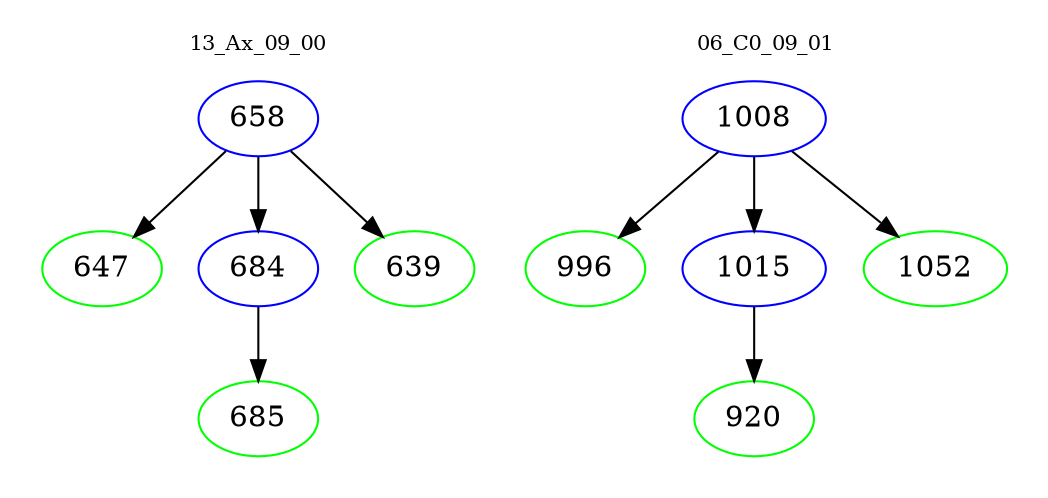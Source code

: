 digraph{
subgraph cluster_0 {
color = white
label = "13_Ax_09_00";
fontsize=10;
T0_658 [label="658", color="blue"]
T0_658 -> T0_647 [color="black"]
T0_647 [label="647", color="green"]
T0_658 -> T0_684 [color="black"]
T0_684 [label="684", color="blue"]
T0_684 -> T0_685 [color="black"]
T0_685 [label="685", color="green"]
T0_658 -> T0_639 [color="black"]
T0_639 [label="639", color="green"]
}
subgraph cluster_1 {
color = white
label = "06_C0_09_01";
fontsize=10;
T1_1008 [label="1008", color="blue"]
T1_1008 -> T1_996 [color="black"]
T1_996 [label="996", color="green"]
T1_1008 -> T1_1015 [color="black"]
T1_1015 [label="1015", color="blue"]
T1_1015 -> T1_920 [color="black"]
T1_920 [label="920", color="green"]
T1_1008 -> T1_1052 [color="black"]
T1_1052 [label="1052", color="green"]
}
}
